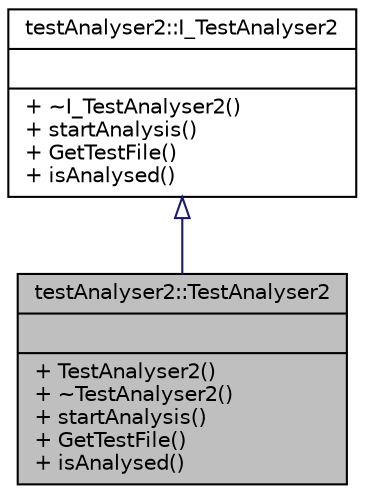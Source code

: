 digraph "testAnalyser2::TestAnalyser2"
{
 // INTERACTIVE_SVG=YES
 // LATEX_PDF_SIZE
  edge [fontname="Helvetica",fontsize="10",labelfontname="Helvetica",labelfontsize="10"];
  node [fontname="Helvetica",fontsize="10",shape=record];
  Node2 [label="{testAnalyser2::TestAnalyser2\n||+ TestAnalyser2()\l+ ~TestAnalyser2()\l+ startAnalysis()\l+ GetTestFile()\l+ isAnalysed()\l}",height=0.2,width=0.4,color="black", fillcolor="grey75", style="filled", fontcolor="black",tooltip=" "];
  Node3 -> Node2 [dir="back",color="midnightblue",fontsize="10",style="solid",arrowtail="onormal",fontname="Helvetica"];
  Node3 [label="{testAnalyser2::I_TestAnalyser2\n||+ ~I_TestAnalyser2()\l+ startAnalysis()\l+ GetTestFile()\l+ isAnalysed()\l}",height=0.2,width=0.4,color="black", fillcolor="white", style="filled",URL="$d4/d37/classtestAnalyser2_1_1I__TestAnalyser2.html",tooltip=" "];
}
